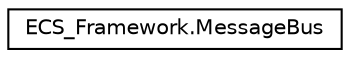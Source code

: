 digraph "Graphical Class Hierarchy"
{
 // LATEX_PDF_SIZE
  edge [fontname="Helvetica",fontsize="10",labelfontname="Helvetica",labelfontsize="10"];
  node [fontname="Helvetica",fontsize="10",shape=record];
  rankdir="LR";
  Node0 [label="ECS_Framework.MessageBus",height=0.2,width=0.4,color="black", fillcolor="white", style="filled",URL="$classECS__Framework_1_1MessageBus.html",tooltip="Provides a message bus implementation for decoupled communication between components using a publish-..."];
}
